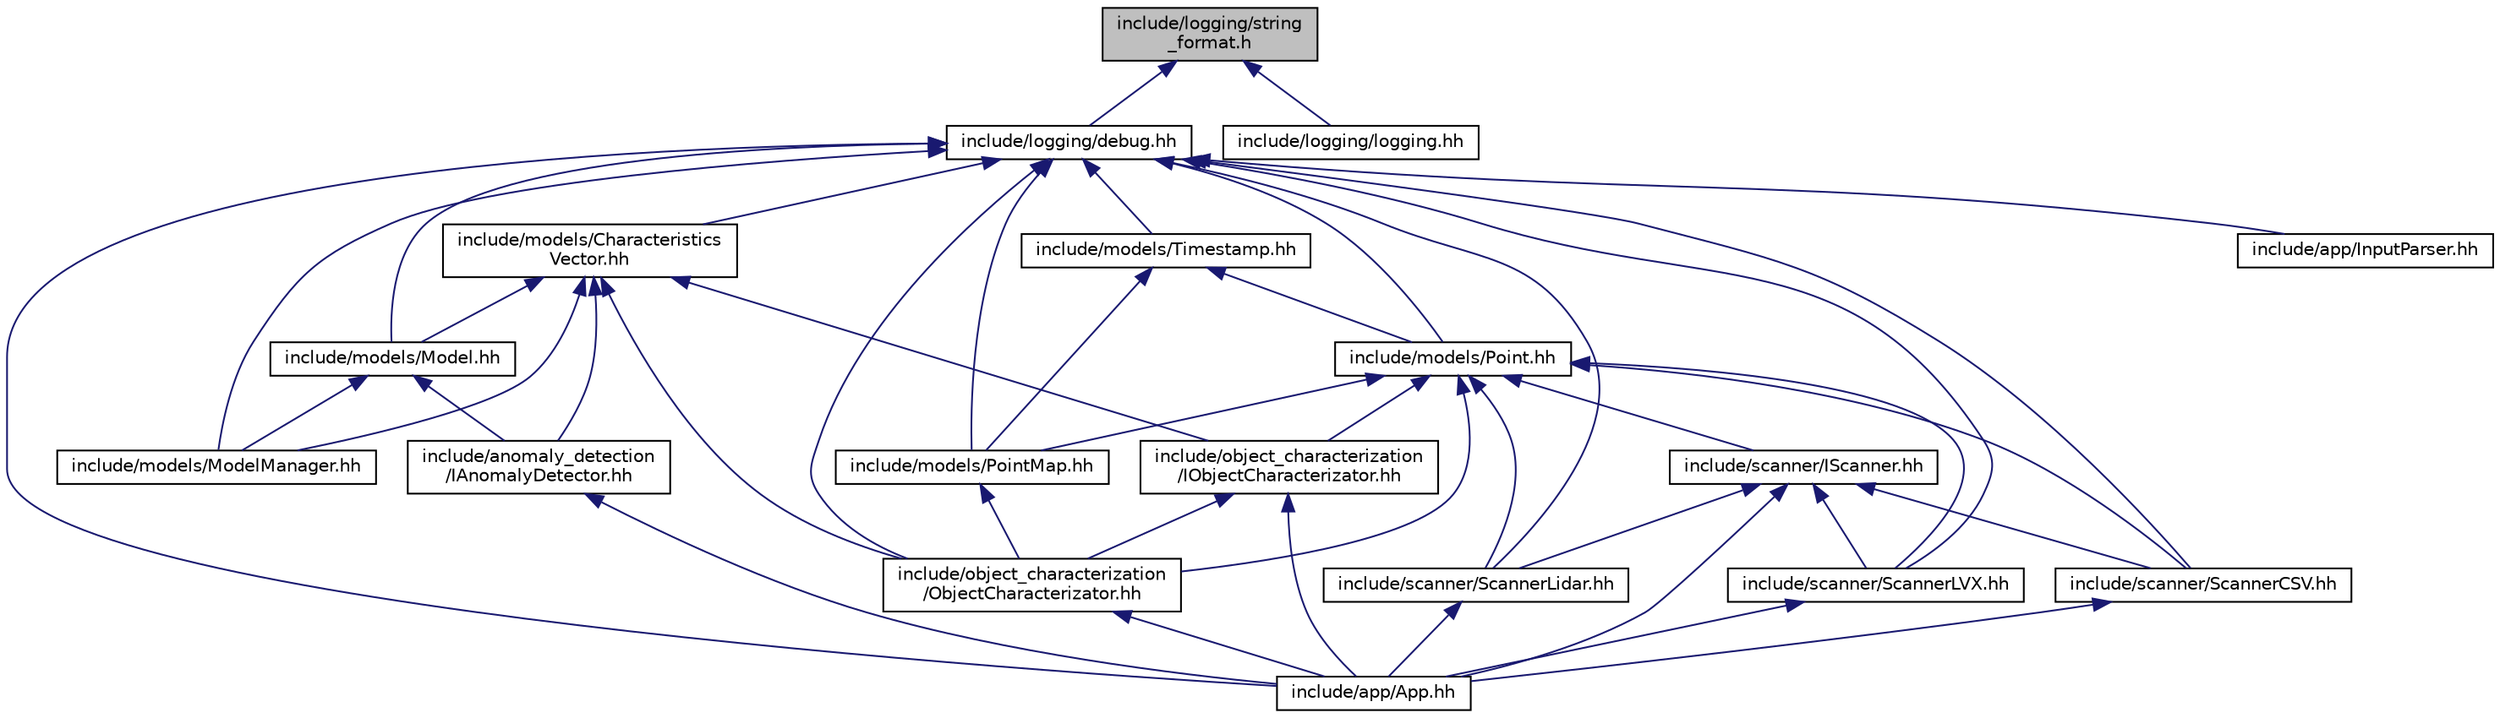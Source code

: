 digraph "include/logging/string_format.h"
{
 // LATEX_PDF_SIZE
  edge [fontname="Helvetica",fontsize="10",labelfontname="Helvetica",labelfontsize="10"];
  node [fontname="Helvetica",fontsize="10",shape=record];
  Node1 [label="include/logging/string\l_format.h",height=0.2,width=0.4,color="black", fillcolor="grey75", style="filled", fontcolor="black",tooltip=" "];
  Node1 -> Node2 [dir="back",color="midnightblue",fontsize="10",style="solid",fontname="Helvetica"];
  Node2 [label="include/logging/debug.hh",height=0.2,width=0.4,color="black", fillcolor="white", style="filled",URL="$debug_8hh_source.html",tooltip=" "];
  Node2 -> Node3 [dir="back",color="midnightblue",fontsize="10",style="solid",fontname="Helvetica"];
  Node3 [label="include/app/App.hh",height=0.2,width=0.4,color="black", fillcolor="white", style="filled",URL="$App_8hh.html",tooltip=" "];
  Node2 -> Node4 [dir="back",color="midnightblue",fontsize="10",style="solid",fontname="Helvetica"];
  Node4 [label="include/app/InputParser.hh",height=0.2,width=0.4,color="black", fillcolor="white", style="filled",URL="$InputParser_8hh.html",tooltip=" "];
  Node2 -> Node5 [dir="back",color="midnightblue",fontsize="10",style="solid",fontname="Helvetica"];
  Node5 [label="include/models/Characteristics\lVector.hh",height=0.2,width=0.4,color="black", fillcolor="white", style="filled",URL="$CharacteristicsVector_8hh.html",tooltip=" "];
  Node5 -> Node6 [dir="back",color="midnightblue",fontsize="10",style="solid",fontname="Helvetica"];
  Node6 [label="include/anomaly_detection\l/IAnomalyDetector.hh",height=0.2,width=0.4,color="black", fillcolor="white", style="filled",URL="$IAnomalyDetector_8hh_source.html",tooltip=" "];
  Node6 -> Node3 [dir="back",color="midnightblue",fontsize="10",style="solid",fontname="Helvetica"];
  Node5 -> Node7 [dir="back",color="midnightblue",fontsize="10",style="solid",fontname="Helvetica"];
  Node7 [label="include/models/Model.hh",height=0.2,width=0.4,color="black", fillcolor="white", style="filled",URL="$Model_8hh.html",tooltip=" "];
  Node7 -> Node6 [dir="back",color="midnightblue",fontsize="10",style="solid",fontname="Helvetica"];
  Node7 -> Node8 [dir="back",color="midnightblue",fontsize="10",style="solid",fontname="Helvetica"];
  Node8 [label="include/models/ModelManager.hh",height=0.2,width=0.4,color="black", fillcolor="white", style="filled",URL="$ModelManager_8hh.html",tooltip=" "];
  Node5 -> Node8 [dir="back",color="midnightblue",fontsize="10",style="solid",fontname="Helvetica"];
  Node5 -> Node9 [dir="back",color="midnightblue",fontsize="10",style="solid",fontname="Helvetica"];
  Node9 [label="include/object_characterization\l/IObjectCharacterizator.hh",height=0.2,width=0.4,color="black", fillcolor="white", style="filled",URL="$IObjectCharacterizator_8hh.html",tooltip=" "];
  Node9 -> Node3 [dir="back",color="midnightblue",fontsize="10",style="solid",fontname="Helvetica"];
  Node9 -> Node10 [dir="back",color="midnightblue",fontsize="10",style="solid",fontname="Helvetica"];
  Node10 [label="include/object_characterization\l/ObjectCharacterizator.hh",height=0.2,width=0.4,color="black", fillcolor="white", style="filled",URL="$ObjectCharacterizator_8hh.html",tooltip=" "];
  Node10 -> Node3 [dir="back",color="midnightblue",fontsize="10",style="solid",fontname="Helvetica"];
  Node5 -> Node10 [dir="back",color="midnightblue",fontsize="10",style="solid",fontname="Helvetica"];
  Node2 -> Node7 [dir="back",color="midnightblue",fontsize="10",style="solid",fontname="Helvetica"];
  Node2 -> Node8 [dir="back",color="midnightblue",fontsize="10",style="solid",fontname="Helvetica"];
  Node2 -> Node11 [dir="back",color="midnightblue",fontsize="10",style="solid",fontname="Helvetica"];
  Node11 [label="include/models/Point.hh",height=0.2,width=0.4,color="black", fillcolor="white", style="filled",URL="$Point_8hh.html",tooltip=" "];
  Node11 -> Node12 [dir="back",color="midnightblue",fontsize="10",style="solid",fontname="Helvetica"];
  Node12 [label="include/models/PointMap.hh",height=0.2,width=0.4,color="black", fillcolor="white", style="filled",URL="$PointMap_8hh.html",tooltip=" "];
  Node12 -> Node10 [dir="back",color="midnightblue",fontsize="10",style="solid",fontname="Helvetica"];
  Node11 -> Node9 [dir="back",color="midnightblue",fontsize="10",style="solid",fontname="Helvetica"];
  Node11 -> Node10 [dir="back",color="midnightblue",fontsize="10",style="solid",fontname="Helvetica"];
  Node11 -> Node13 [dir="back",color="midnightblue",fontsize="10",style="solid",fontname="Helvetica"];
  Node13 [label="include/scanner/IScanner.hh",height=0.2,width=0.4,color="black", fillcolor="white", style="filled",URL="$IScanner_8hh.html",tooltip=" "];
  Node13 -> Node3 [dir="back",color="midnightblue",fontsize="10",style="solid",fontname="Helvetica"];
  Node13 -> Node14 [dir="back",color="midnightblue",fontsize="10",style="solid",fontname="Helvetica"];
  Node14 [label="include/scanner/ScannerCSV.hh",height=0.2,width=0.4,color="black", fillcolor="white", style="filled",URL="$ScannerCSV_8hh.html",tooltip=" "];
  Node14 -> Node3 [dir="back",color="midnightblue",fontsize="10",style="solid",fontname="Helvetica"];
  Node13 -> Node15 [dir="back",color="midnightblue",fontsize="10",style="solid",fontname="Helvetica"];
  Node15 [label="include/scanner/ScannerLidar.hh",height=0.2,width=0.4,color="black", fillcolor="white", style="filled",URL="$ScannerLidar_8hh.html",tooltip=" "];
  Node15 -> Node3 [dir="back",color="midnightblue",fontsize="10",style="solid",fontname="Helvetica"];
  Node13 -> Node16 [dir="back",color="midnightblue",fontsize="10",style="solid",fontname="Helvetica"];
  Node16 [label="include/scanner/ScannerLVX.hh",height=0.2,width=0.4,color="black", fillcolor="white", style="filled",URL="$ScannerLVX_8hh.html",tooltip=" "];
  Node16 -> Node3 [dir="back",color="midnightblue",fontsize="10",style="solid",fontname="Helvetica"];
  Node11 -> Node14 [dir="back",color="midnightblue",fontsize="10",style="solid",fontname="Helvetica"];
  Node11 -> Node15 [dir="back",color="midnightblue",fontsize="10",style="solid",fontname="Helvetica"];
  Node11 -> Node16 [dir="back",color="midnightblue",fontsize="10",style="solid",fontname="Helvetica"];
  Node2 -> Node12 [dir="back",color="midnightblue",fontsize="10",style="solid",fontname="Helvetica"];
  Node2 -> Node17 [dir="back",color="midnightblue",fontsize="10",style="solid",fontname="Helvetica"];
  Node17 [label="include/models/Timestamp.hh",height=0.2,width=0.4,color="black", fillcolor="white", style="filled",URL="$Timestamp_8hh.html",tooltip=" "];
  Node17 -> Node11 [dir="back",color="midnightblue",fontsize="10",style="solid",fontname="Helvetica"];
  Node17 -> Node12 [dir="back",color="midnightblue",fontsize="10",style="solid",fontname="Helvetica"];
  Node2 -> Node10 [dir="back",color="midnightblue",fontsize="10",style="solid",fontname="Helvetica"];
  Node2 -> Node14 [dir="back",color="midnightblue",fontsize="10",style="solid",fontname="Helvetica"];
  Node2 -> Node15 [dir="back",color="midnightblue",fontsize="10",style="solid",fontname="Helvetica"];
  Node2 -> Node16 [dir="back",color="midnightblue",fontsize="10",style="solid",fontname="Helvetica"];
  Node1 -> Node18 [dir="back",color="midnightblue",fontsize="10",style="solid",fontname="Helvetica"];
  Node18 [label="include/logging/logging.hh",height=0.2,width=0.4,color="black", fillcolor="white", style="filled",URL="$logging_8hh.html",tooltip=" "];
}
